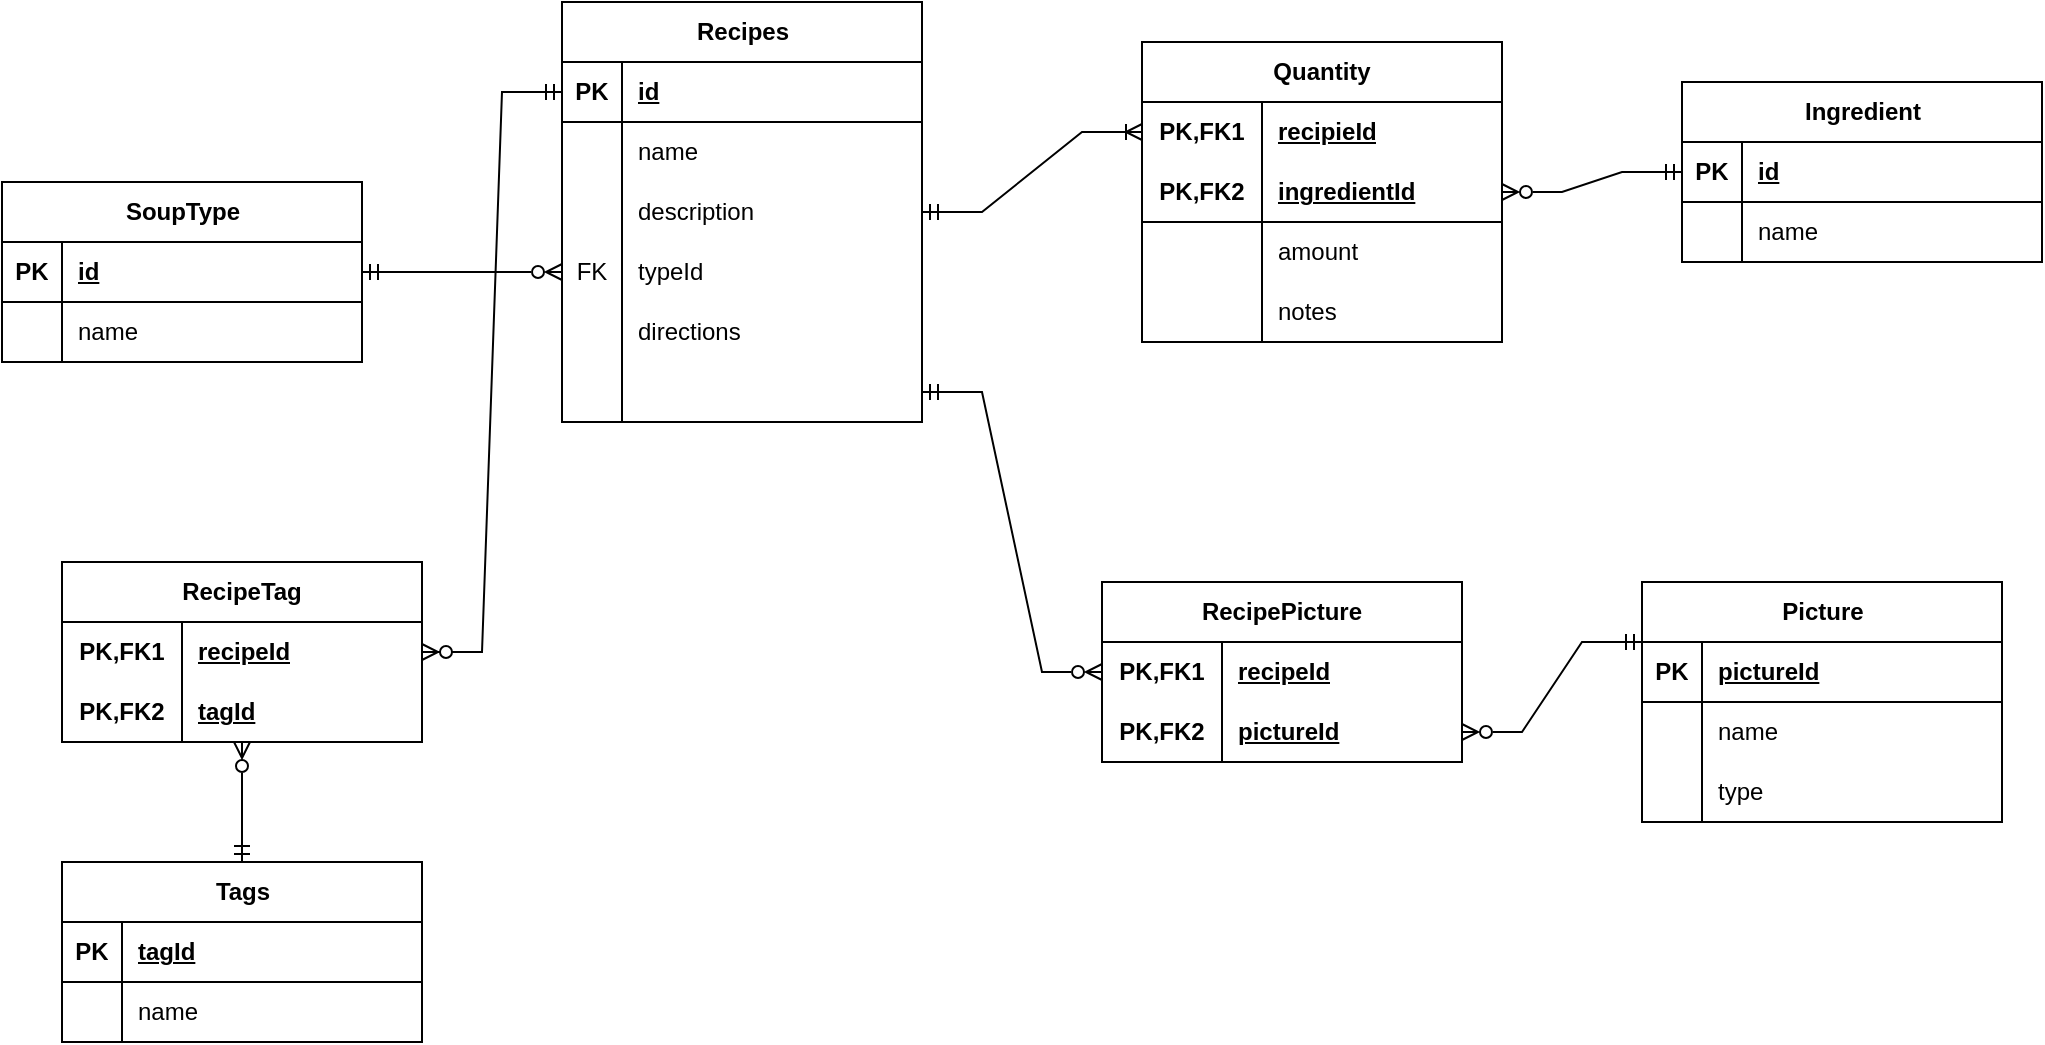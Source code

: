 <mxfile version="24.4.9" type="github">
  <diagram name="Page-1" id="D5alb9Moifd8iYm64lUn">
    <mxGraphModel dx="952" dy="865" grid="1" gridSize="10" guides="1" tooltips="1" connect="1" arrows="1" fold="1" page="1" pageScale="1" pageWidth="1100" pageHeight="850" math="0" shadow="0">
      <root>
        <mxCell id="0" />
        <mxCell id="1" parent="0" />
        <mxCell id="oCKbtR8Srotwf5b5OLEw-14" value="&lt;div&gt;Recipes&lt;/div&gt;" style="shape=table;startSize=30;container=1;collapsible=1;childLayout=tableLayout;fixedRows=1;rowLines=0;fontStyle=1;align=center;resizeLast=1;html=1;" parent="1" vertex="1">
          <mxGeometry x="290" y="50" width="180" height="210" as="geometry" />
        </mxCell>
        <mxCell id="oCKbtR8Srotwf5b5OLEw-15" value="" style="shape=tableRow;horizontal=0;startSize=0;swimlaneHead=0;swimlaneBody=0;fillColor=none;collapsible=0;dropTarget=0;points=[[0,0.5],[1,0.5]];portConstraint=eastwest;top=0;left=0;right=0;bottom=1;" parent="oCKbtR8Srotwf5b5OLEw-14" vertex="1">
          <mxGeometry y="30" width="180" height="30" as="geometry" />
        </mxCell>
        <mxCell id="oCKbtR8Srotwf5b5OLEw-16" value="PK" style="shape=partialRectangle;connectable=0;fillColor=none;top=0;left=0;bottom=0;right=0;fontStyle=1;overflow=hidden;whiteSpace=wrap;html=1;" parent="oCKbtR8Srotwf5b5OLEw-15" vertex="1">
          <mxGeometry width="30" height="30" as="geometry">
            <mxRectangle width="30" height="30" as="alternateBounds" />
          </mxGeometry>
        </mxCell>
        <mxCell id="oCKbtR8Srotwf5b5OLEw-17" value="id" style="shape=partialRectangle;connectable=0;fillColor=none;top=0;left=0;bottom=0;right=0;align=left;spacingLeft=6;fontStyle=5;overflow=hidden;whiteSpace=wrap;html=1;" parent="oCKbtR8Srotwf5b5OLEw-15" vertex="1">
          <mxGeometry x="30" width="150" height="30" as="geometry">
            <mxRectangle width="150" height="30" as="alternateBounds" />
          </mxGeometry>
        </mxCell>
        <mxCell id="oCKbtR8Srotwf5b5OLEw-18" value="" style="shape=tableRow;horizontal=0;startSize=0;swimlaneHead=0;swimlaneBody=0;fillColor=none;collapsible=0;dropTarget=0;points=[[0,0.5],[1,0.5]];portConstraint=eastwest;top=0;left=0;right=0;bottom=0;" parent="oCKbtR8Srotwf5b5OLEw-14" vertex="1">
          <mxGeometry y="60" width="180" height="30" as="geometry" />
        </mxCell>
        <mxCell id="oCKbtR8Srotwf5b5OLEw-19" value="" style="shape=partialRectangle;connectable=0;fillColor=none;top=0;left=0;bottom=0;right=0;editable=1;overflow=hidden;whiteSpace=wrap;html=1;" parent="oCKbtR8Srotwf5b5OLEw-18" vertex="1">
          <mxGeometry width="30" height="30" as="geometry">
            <mxRectangle width="30" height="30" as="alternateBounds" />
          </mxGeometry>
        </mxCell>
        <mxCell id="oCKbtR8Srotwf5b5OLEw-20" value="name" style="shape=partialRectangle;connectable=0;fillColor=none;top=0;left=0;bottom=0;right=0;align=left;spacingLeft=6;overflow=hidden;whiteSpace=wrap;html=1;" parent="oCKbtR8Srotwf5b5OLEw-18" vertex="1">
          <mxGeometry x="30" width="150" height="30" as="geometry">
            <mxRectangle width="150" height="30" as="alternateBounds" />
          </mxGeometry>
        </mxCell>
        <mxCell id="oCKbtR8Srotwf5b5OLEw-21" value="" style="shape=tableRow;horizontal=0;startSize=0;swimlaneHead=0;swimlaneBody=0;fillColor=none;collapsible=0;dropTarget=0;points=[[0,0.5],[1,0.5]];portConstraint=eastwest;top=0;left=0;right=0;bottom=0;" parent="oCKbtR8Srotwf5b5OLEw-14" vertex="1">
          <mxGeometry y="90" width="180" height="30" as="geometry" />
        </mxCell>
        <mxCell id="oCKbtR8Srotwf5b5OLEw-22" value="" style="shape=partialRectangle;connectable=0;fillColor=none;top=0;left=0;bottom=0;right=0;editable=1;overflow=hidden;whiteSpace=wrap;html=1;" parent="oCKbtR8Srotwf5b5OLEw-21" vertex="1">
          <mxGeometry width="30" height="30" as="geometry">
            <mxRectangle width="30" height="30" as="alternateBounds" />
          </mxGeometry>
        </mxCell>
        <mxCell id="oCKbtR8Srotwf5b5OLEw-23" value="description" style="shape=partialRectangle;connectable=0;fillColor=none;top=0;left=0;bottom=0;right=0;align=left;spacingLeft=6;overflow=hidden;whiteSpace=wrap;html=1;" parent="oCKbtR8Srotwf5b5OLEw-21" vertex="1">
          <mxGeometry x="30" width="150" height="30" as="geometry">
            <mxRectangle width="150" height="30" as="alternateBounds" />
          </mxGeometry>
        </mxCell>
        <mxCell id="oCKbtR8Srotwf5b5OLEw-24" value="" style="shape=tableRow;horizontal=0;startSize=0;swimlaneHead=0;swimlaneBody=0;fillColor=none;collapsible=0;dropTarget=0;points=[[0,0.5],[1,0.5]];portConstraint=eastwest;top=0;left=0;right=0;bottom=0;" parent="oCKbtR8Srotwf5b5OLEw-14" vertex="1">
          <mxGeometry y="120" width="180" height="30" as="geometry" />
        </mxCell>
        <mxCell id="oCKbtR8Srotwf5b5OLEw-25" value="FK" style="shape=partialRectangle;connectable=0;fillColor=none;top=0;left=0;bottom=0;right=0;editable=1;overflow=hidden;whiteSpace=wrap;html=1;" parent="oCKbtR8Srotwf5b5OLEw-24" vertex="1">
          <mxGeometry width="30" height="30" as="geometry">
            <mxRectangle width="30" height="30" as="alternateBounds" />
          </mxGeometry>
        </mxCell>
        <mxCell id="oCKbtR8Srotwf5b5OLEw-26" value="typeId" style="shape=partialRectangle;connectable=0;fillColor=none;top=0;left=0;bottom=0;right=0;align=left;spacingLeft=6;overflow=hidden;whiteSpace=wrap;html=1;" parent="oCKbtR8Srotwf5b5OLEw-24" vertex="1">
          <mxGeometry x="30" width="150" height="30" as="geometry">
            <mxRectangle width="150" height="30" as="alternateBounds" />
          </mxGeometry>
        </mxCell>
        <mxCell id="Uu37mNK2mu2uqTFhkGx0-4" style="shape=tableRow;horizontal=0;startSize=0;swimlaneHead=0;swimlaneBody=0;fillColor=none;collapsible=0;dropTarget=0;points=[[0,0.5],[1,0.5]];portConstraint=eastwest;top=0;left=0;right=0;bottom=0;" parent="oCKbtR8Srotwf5b5OLEw-14" vertex="1">
          <mxGeometry y="150" width="180" height="30" as="geometry" />
        </mxCell>
        <mxCell id="Uu37mNK2mu2uqTFhkGx0-5" value="" style="shape=partialRectangle;connectable=0;fillColor=none;top=0;left=0;bottom=0;right=0;editable=1;overflow=hidden;whiteSpace=wrap;html=1;" parent="Uu37mNK2mu2uqTFhkGx0-4" vertex="1">
          <mxGeometry width="30" height="30" as="geometry">
            <mxRectangle width="30" height="30" as="alternateBounds" />
          </mxGeometry>
        </mxCell>
        <mxCell id="Uu37mNK2mu2uqTFhkGx0-6" value="directions" style="shape=partialRectangle;connectable=0;fillColor=none;top=0;left=0;bottom=0;right=0;align=left;spacingLeft=6;overflow=hidden;whiteSpace=wrap;html=1;" parent="Uu37mNK2mu2uqTFhkGx0-4" vertex="1">
          <mxGeometry x="30" width="150" height="30" as="geometry">
            <mxRectangle width="150" height="30" as="alternateBounds" />
          </mxGeometry>
        </mxCell>
        <mxCell id="Uu37mNK2mu2uqTFhkGx0-1" style="shape=tableRow;horizontal=0;startSize=0;swimlaneHead=0;swimlaneBody=0;fillColor=none;collapsible=0;dropTarget=0;points=[[0,0.5],[1,0.5]];portConstraint=eastwest;top=0;left=0;right=0;bottom=0;" parent="oCKbtR8Srotwf5b5OLEw-14" vertex="1">
          <mxGeometry y="180" width="180" height="30" as="geometry" />
        </mxCell>
        <mxCell id="Uu37mNK2mu2uqTFhkGx0-2" value="" style="shape=partialRectangle;connectable=0;fillColor=none;top=0;left=0;bottom=0;right=0;editable=1;overflow=hidden;whiteSpace=wrap;html=1;" parent="Uu37mNK2mu2uqTFhkGx0-1" vertex="1">
          <mxGeometry width="30" height="30" as="geometry">
            <mxRectangle width="30" height="30" as="alternateBounds" />
          </mxGeometry>
        </mxCell>
        <mxCell id="Uu37mNK2mu2uqTFhkGx0-3" value="" style="shape=partialRectangle;connectable=0;fillColor=none;top=0;left=0;bottom=0;right=0;align=left;spacingLeft=6;overflow=hidden;whiteSpace=wrap;html=1;" parent="Uu37mNK2mu2uqTFhkGx0-1" vertex="1">
          <mxGeometry x="30" width="150" height="30" as="geometry">
            <mxRectangle width="150" height="30" as="alternateBounds" />
          </mxGeometry>
        </mxCell>
        <mxCell id="oCKbtR8Srotwf5b5OLEw-53" value="SoupType" style="shape=table;startSize=30;container=1;collapsible=1;childLayout=tableLayout;fixedRows=1;rowLines=0;fontStyle=1;align=center;resizeLast=1;html=1;" parent="1" vertex="1">
          <mxGeometry x="10" y="140" width="180" height="90" as="geometry" />
        </mxCell>
        <mxCell id="oCKbtR8Srotwf5b5OLEw-54" value="" style="shape=tableRow;horizontal=0;startSize=0;swimlaneHead=0;swimlaneBody=0;fillColor=none;collapsible=0;dropTarget=0;points=[[0,0.5],[1,0.5]];portConstraint=eastwest;top=0;left=0;right=0;bottom=1;" parent="oCKbtR8Srotwf5b5OLEw-53" vertex="1">
          <mxGeometry y="30" width="180" height="30" as="geometry" />
        </mxCell>
        <mxCell id="oCKbtR8Srotwf5b5OLEw-55" value="PK" style="shape=partialRectangle;connectable=0;fillColor=none;top=0;left=0;bottom=0;right=0;fontStyle=1;overflow=hidden;whiteSpace=wrap;html=1;" parent="oCKbtR8Srotwf5b5OLEw-54" vertex="1">
          <mxGeometry width="30" height="30" as="geometry">
            <mxRectangle width="30" height="30" as="alternateBounds" />
          </mxGeometry>
        </mxCell>
        <mxCell id="oCKbtR8Srotwf5b5OLEw-56" value="id" style="shape=partialRectangle;connectable=0;fillColor=none;top=0;left=0;bottom=0;right=0;align=left;spacingLeft=6;fontStyle=5;overflow=hidden;whiteSpace=wrap;html=1;" parent="oCKbtR8Srotwf5b5OLEw-54" vertex="1">
          <mxGeometry x="30" width="150" height="30" as="geometry">
            <mxRectangle width="150" height="30" as="alternateBounds" />
          </mxGeometry>
        </mxCell>
        <mxCell id="oCKbtR8Srotwf5b5OLEw-57" value="" style="shape=tableRow;horizontal=0;startSize=0;swimlaneHead=0;swimlaneBody=0;fillColor=none;collapsible=0;dropTarget=0;points=[[0,0.5],[1,0.5]];portConstraint=eastwest;top=0;left=0;right=0;bottom=0;" parent="oCKbtR8Srotwf5b5OLEw-53" vertex="1">
          <mxGeometry y="60" width="180" height="30" as="geometry" />
        </mxCell>
        <mxCell id="oCKbtR8Srotwf5b5OLEw-58" value="" style="shape=partialRectangle;connectable=0;fillColor=none;top=0;left=0;bottom=0;right=0;editable=1;overflow=hidden;whiteSpace=wrap;html=1;" parent="oCKbtR8Srotwf5b5OLEw-57" vertex="1">
          <mxGeometry width="30" height="30" as="geometry">
            <mxRectangle width="30" height="30" as="alternateBounds" />
          </mxGeometry>
        </mxCell>
        <mxCell id="oCKbtR8Srotwf5b5OLEw-59" value="name" style="shape=partialRectangle;connectable=0;fillColor=none;top=0;left=0;bottom=0;right=0;align=left;spacingLeft=6;overflow=hidden;whiteSpace=wrap;html=1;" parent="oCKbtR8Srotwf5b5OLEw-57" vertex="1">
          <mxGeometry x="30" width="150" height="30" as="geometry">
            <mxRectangle width="150" height="30" as="alternateBounds" />
          </mxGeometry>
        </mxCell>
        <mxCell id="oCKbtR8Srotwf5b5OLEw-66" value="" style="edgeStyle=entityRelationEdgeStyle;fontSize=12;html=1;endArrow=ERzeroToMany;rounded=0;startArrow=ERmandOne;startFill=0;endFill=0;" parent="1" source="oCKbtR8Srotwf5b5OLEw-54" target="oCKbtR8Srotwf5b5OLEw-24" edge="1">
          <mxGeometry width="100" height="100" relative="1" as="geometry">
            <mxPoint x="150" y="460" as="sourcePoint" />
            <mxPoint x="250" y="360" as="targetPoint" />
          </mxGeometry>
        </mxCell>
        <mxCell id="oCKbtR8Srotwf5b5OLEw-82" value="Picture" style="shape=table;startSize=30;container=1;collapsible=1;childLayout=tableLayout;fixedRows=1;rowLines=0;fontStyle=1;align=center;resizeLast=1;html=1;" parent="1" vertex="1">
          <mxGeometry x="830" y="340" width="180" height="120" as="geometry" />
        </mxCell>
        <mxCell id="oCKbtR8Srotwf5b5OLEw-83" value="" style="shape=tableRow;horizontal=0;startSize=0;swimlaneHead=0;swimlaneBody=0;fillColor=none;collapsible=0;dropTarget=0;points=[[0,0.5],[1,0.5]];portConstraint=eastwest;top=0;left=0;right=0;bottom=1;" parent="oCKbtR8Srotwf5b5OLEw-82" vertex="1">
          <mxGeometry y="30" width="180" height="30" as="geometry" />
        </mxCell>
        <mxCell id="oCKbtR8Srotwf5b5OLEw-84" value="PK" style="shape=partialRectangle;connectable=0;fillColor=none;top=0;left=0;bottom=0;right=0;fontStyle=1;overflow=hidden;whiteSpace=wrap;html=1;" parent="oCKbtR8Srotwf5b5OLEw-83" vertex="1">
          <mxGeometry width="30" height="30" as="geometry">
            <mxRectangle width="30" height="30" as="alternateBounds" />
          </mxGeometry>
        </mxCell>
        <mxCell id="oCKbtR8Srotwf5b5OLEw-85" value="pictureId" style="shape=partialRectangle;connectable=0;fillColor=none;top=0;left=0;bottom=0;right=0;align=left;spacingLeft=6;fontStyle=5;overflow=hidden;whiteSpace=wrap;html=1;" parent="oCKbtR8Srotwf5b5OLEw-83" vertex="1">
          <mxGeometry x="30" width="150" height="30" as="geometry">
            <mxRectangle width="150" height="30" as="alternateBounds" />
          </mxGeometry>
        </mxCell>
        <mxCell id="oCKbtR8Srotwf5b5OLEw-86" value="" style="shape=tableRow;horizontal=0;startSize=0;swimlaneHead=0;swimlaneBody=0;fillColor=none;collapsible=0;dropTarget=0;points=[[0,0.5],[1,0.5]];portConstraint=eastwest;top=0;left=0;right=0;bottom=0;" parent="oCKbtR8Srotwf5b5OLEw-82" vertex="1">
          <mxGeometry y="60" width="180" height="30" as="geometry" />
        </mxCell>
        <mxCell id="oCKbtR8Srotwf5b5OLEw-87" value="" style="shape=partialRectangle;connectable=0;fillColor=none;top=0;left=0;bottom=0;right=0;editable=1;overflow=hidden;whiteSpace=wrap;html=1;" parent="oCKbtR8Srotwf5b5OLEw-86" vertex="1">
          <mxGeometry width="30" height="30" as="geometry">
            <mxRectangle width="30" height="30" as="alternateBounds" />
          </mxGeometry>
        </mxCell>
        <mxCell id="oCKbtR8Srotwf5b5OLEw-88" value="name" style="shape=partialRectangle;connectable=0;fillColor=none;top=0;left=0;bottom=0;right=0;align=left;spacingLeft=6;overflow=hidden;whiteSpace=wrap;html=1;" parent="oCKbtR8Srotwf5b5OLEw-86" vertex="1">
          <mxGeometry x="30" width="150" height="30" as="geometry">
            <mxRectangle width="150" height="30" as="alternateBounds" />
          </mxGeometry>
        </mxCell>
        <mxCell id="b4kwBwhzBRcV5tsnJB0w-54" style="shape=tableRow;horizontal=0;startSize=0;swimlaneHead=0;swimlaneBody=0;fillColor=none;collapsible=0;dropTarget=0;points=[[0,0.5],[1,0.5]];portConstraint=eastwest;top=0;left=0;right=0;bottom=0;" parent="oCKbtR8Srotwf5b5OLEw-82" vertex="1">
          <mxGeometry y="90" width="180" height="30" as="geometry" />
        </mxCell>
        <mxCell id="b4kwBwhzBRcV5tsnJB0w-55" style="shape=partialRectangle;connectable=0;fillColor=none;top=0;left=0;bottom=0;right=0;editable=1;overflow=hidden;whiteSpace=wrap;html=1;" parent="b4kwBwhzBRcV5tsnJB0w-54" vertex="1">
          <mxGeometry width="30" height="30" as="geometry">
            <mxRectangle width="30" height="30" as="alternateBounds" />
          </mxGeometry>
        </mxCell>
        <mxCell id="b4kwBwhzBRcV5tsnJB0w-56" value="type" style="shape=partialRectangle;connectable=0;fillColor=none;top=0;left=0;bottom=0;right=0;align=left;spacingLeft=6;overflow=hidden;whiteSpace=wrap;html=1;" parent="b4kwBwhzBRcV5tsnJB0w-54" vertex="1">
          <mxGeometry x="30" width="150" height="30" as="geometry">
            <mxRectangle width="150" height="30" as="alternateBounds" />
          </mxGeometry>
        </mxCell>
        <mxCell id="oCKbtR8Srotwf5b5OLEw-96" value="" style="edgeStyle=entityRelationEdgeStyle;fontSize=12;html=1;endArrow=ERzeroToMany;rounded=0;exitX=1;exitY=0.5;exitDx=0;exitDy=0;entryX=0;entryY=0.5;entryDx=0;entryDy=0;startArrow=ERmandOne;startFill=0;endFill=0;" parent="1" source="Uu37mNK2mu2uqTFhkGx0-1" target="b4kwBwhzBRcV5tsnJB0w-58" edge="1">
          <mxGeometry width="100" height="100" relative="1" as="geometry">
            <mxPoint x="430" y="340" as="sourcePoint" />
            <mxPoint x="550" y="385" as="targetPoint" />
          </mxGeometry>
        </mxCell>
        <mxCell id="Uu37mNK2mu2uqTFhkGx0-24" value="Ingredient" style="shape=table;startSize=30;container=1;collapsible=1;childLayout=tableLayout;fixedRows=1;rowLines=0;fontStyle=1;align=center;resizeLast=1;html=1;" parent="1" vertex="1">
          <mxGeometry x="850" y="90" width="180" height="90" as="geometry" />
        </mxCell>
        <mxCell id="Uu37mNK2mu2uqTFhkGx0-25" value="" style="shape=tableRow;horizontal=0;startSize=0;swimlaneHead=0;swimlaneBody=0;fillColor=none;collapsible=0;dropTarget=0;points=[[0,0.5],[1,0.5]];portConstraint=eastwest;top=0;left=0;right=0;bottom=1;" parent="Uu37mNK2mu2uqTFhkGx0-24" vertex="1">
          <mxGeometry y="30" width="180" height="30" as="geometry" />
        </mxCell>
        <mxCell id="Uu37mNK2mu2uqTFhkGx0-26" value="PK" style="shape=partialRectangle;connectable=0;fillColor=none;top=0;left=0;bottom=0;right=0;fontStyle=1;overflow=hidden;whiteSpace=wrap;html=1;" parent="Uu37mNK2mu2uqTFhkGx0-25" vertex="1">
          <mxGeometry width="30" height="30" as="geometry">
            <mxRectangle width="30" height="30" as="alternateBounds" />
          </mxGeometry>
        </mxCell>
        <mxCell id="Uu37mNK2mu2uqTFhkGx0-27" value="id" style="shape=partialRectangle;connectable=0;fillColor=none;top=0;left=0;bottom=0;right=0;align=left;spacingLeft=6;fontStyle=5;overflow=hidden;whiteSpace=wrap;html=1;" parent="Uu37mNK2mu2uqTFhkGx0-25" vertex="1">
          <mxGeometry x="30" width="150" height="30" as="geometry">
            <mxRectangle width="150" height="30" as="alternateBounds" />
          </mxGeometry>
        </mxCell>
        <mxCell id="Uu37mNK2mu2uqTFhkGx0-28" value="" style="shape=tableRow;horizontal=0;startSize=0;swimlaneHead=0;swimlaneBody=0;fillColor=none;collapsible=0;dropTarget=0;points=[[0,0.5],[1,0.5]];portConstraint=eastwest;top=0;left=0;right=0;bottom=0;" parent="Uu37mNK2mu2uqTFhkGx0-24" vertex="1">
          <mxGeometry y="60" width="180" height="30" as="geometry" />
        </mxCell>
        <mxCell id="Uu37mNK2mu2uqTFhkGx0-29" value="" style="shape=partialRectangle;connectable=0;fillColor=none;top=0;left=0;bottom=0;right=0;editable=1;overflow=hidden;whiteSpace=wrap;html=1;" parent="Uu37mNK2mu2uqTFhkGx0-28" vertex="1">
          <mxGeometry width="30" height="30" as="geometry">
            <mxRectangle width="30" height="30" as="alternateBounds" />
          </mxGeometry>
        </mxCell>
        <mxCell id="Uu37mNK2mu2uqTFhkGx0-30" value="name" style="shape=partialRectangle;connectable=0;fillColor=none;top=0;left=0;bottom=0;right=0;align=left;spacingLeft=6;overflow=hidden;whiteSpace=wrap;html=1;" parent="Uu37mNK2mu2uqTFhkGx0-28" vertex="1">
          <mxGeometry x="30" width="150" height="30" as="geometry">
            <mxRectangle width="150" height="30" as="alternateBounds" />
          </mxGeometry>
        </mxCell>
        <mxCell id="Uu37mNK2mu2uqTFhkGx0-50" value="" style="edgeStyle=entityRelationEdgeStyle;fontSize=12;html=1;endArrow=ERmandOne;endFill=0;rounded=0;exitX=1;exitY=0.5;exitDx=0;exitDy=0;entryX=0;entryY=0.5;entryDx=0;entryDy=0;startArrow=ERzeroToMany;startFill=0;" parent="1" source="b4kwBwhzBRcV5tsnJB0w-78" target="Uu37mNK2mu2uqTFhkGx0-25" edge="1">
          <mxGeometry width="100" height="100" relative="1" as="geometry">
            <mxPoint x="740" y="165" as="sourcePoint" />
            <mxPoint x="940" y="330" as="targetPoint" />
          </mxGeometry>
        </mxCell>
        <mxCell id="b4kwBwhzBRcV5tsnJB0w-2" value="Tags" style="shape=table;startSize=30;container=1;collapsible=1;childLayout=tableLayout;fixedRows=1;rowLines=0;fontStyle=1;align=center;resizeLast=1;html=1;" parent="1" vertex="1">
          <mxGeometry x="40" y="480" width="180" height="90" as="geometry" />
        </mxCell>
        <mxCell id="b4kwBwhzBRcV5tsnJB0w-3" value="" style="shape=tableRow;horizontal=0;startSize=0;swimlaneHead=0;swimlaneBody=0;fillColor=none;collapsible=0;dropTarget=0;points=[[0,0.5],[1,0.5]];portConstraint=eastwest;top=0;left=0;right=0;bottom=1;" parent="b4kwBwhzBRcV5tsnJB0w-2" vertex="1">
          <mxGeometry y="30" width="180" height="30" as="geometry" />
        </mxCell>
        <mxCell id="b4kwBwhzBRcV5tsnJB0w-4" value="PK" style="shape=partialRectangle;connectable=0;fillColor=none;top=0;left=0;bottom=0;right=0;fontStyle=1;overflow=hidden;whiteSpace=wrap;html=1;" parent="b4kwBwhzBRcV5tsnJB0w-3" vertex="1">
          <mxGeometry width="30" height="30" as="geometry">
            <mxRectangle width="30" height="30" as="alternateBounds" />
          </mxGeometry>
        </mxCell>
        <mxCell id="b4kwBwhzBRcV5tsnJB0w-5" value="tagId" style="shape=partialRectangle;connectable=0;fillColor=none;top=0;left=0;bottom=0;right=0;align=left;spacingLeft=6;fontStyle=5;overflow=hidden;whiteSpace=wrap;html=1;" parent="b4kwBwhzBRcV5tsnJB0w-3" vertex="1">
          <mxGeometry x="30" width="150" height="30" as="geometry">
            <mxRectangle width="150" height="30" as="alternateBounds" />
          </mxGeometry>
        </mxCell>
        <mxCell id="b4kwBwhzBRcV5tsnJB0w-6" value="" style="shape=tableRow;horizontal=0;startSize=0;swimlaneHead=0;swimlaneBody=0;fillColor=none;collapsible=0;dropTarget=0;points=[[0,0.5],[1,0.5]];portConstraint=eastwest;top=0;left=0;right=0;bottom=0;" parent="b4kwBwhzBRcV5tsnJB0w-2" vertex="1">
          <mxGeometry y="60" width="180" height="30" as="geometry" />
        </mxCell>
        <mxCell id="b4kwBwhzBRcV5tsnJB0w-7" value="" style="shape=partialRectangle;connectable=0;fillColor=none;top=0;left=0;bottom=0;right=0;editable=1;overflow=hidden;whiteSpace=wrap;html=1;" parent="b4kwBwhzBRcV5tsnJB0w-6" vertex="1">
          <mxGeometry width="30" height="30" as="geometry">
            <mxRectangle width="30" height="30" as="alternateBounds" />
          </mxGeometry>
        </mxCell>
        <mxCell id="b4kwBwhzBRcV5tsnJB0w-8" value="name" style="shape=partialRectangle;connectable=0;fillColor=none;top=0;left=0;bottom=0;right=0;align=left;spacingLeft=6;overflow=hidden;whiteSpace=wrap;html=1;" parent="b4kwBwhzBRcV5tsnJB0w-6" vertex="1">
          <mxGeometry x="30" width="150" height="30" as="geometry">
            <mxRectangle width="150" height="30" as="alternateBounds" />
          </mxGeometry>
        </mxCell>
        <mxCell id="b4kwBwhzBRcV5tsnJB0w-32" value="RecipeTag" style="shape=table;startSize=30;container=1;collapsible=1;childLayout=tableLayout;fixedRows=1;rowLines=0;fontStyle=1;align=center;resizeLast=1;html=1;whiteSpace=wrap;" parent="1" vertex="1">
          <mxGeometry x="40" y="330" width="180" height="90" as="geometry" />
        </mxCell>
        <mxCell id="b4kwBwhzBRcV5tsnJB0w-33" value="" style="shape=tableRow;horizontal=0;startSize=0;swimlaneHead=0;swimlaneBody=0;fillColor=none;collapsible=0;dropTarget=0;points=[[0,0.5],[1,0.5]];portConstraint=eastwest;top=0;left=0;right=0;bottom=0;html=1;" parent="b4kwBwhzBRcV5tsnJB0w-32" vertex="1">
          <mxGeometry y="30" width="180" height="30" as="geometry" />
        </mxCell>
        <mxCell id="b4kwBwhzBRcV5tsnJB0w-34" value="PK,FK1" style="shape=partialRectangle;connectable=0;fillColor=none;top=0;left=0;bottom=0;right=0;fontStyle=1;overflow=hidden;html=1;whiteSpace=wrap;" parent="b4kwBwhzBRcV5tsnJB0w-33" vertex="1">
          <mxGeometry width="60" height="30" as="geometry">
            <mxRectangle width="60" height="30" as="alternateBounds" />
          </mxGeometry>
        </mxCell>
        <mxCell id="b4kwBwhzBRcV5tsnJB0w-35" value="recipeId" style="shape=partialRectangle;connectable=0;fillColor=none;top=0;left=0;bottom=0;right=0;align=left;spacingLeft=6;fontStyle=5;overflow=hidden;html=1;whiteSpace=wrap;" parent="b4kwBwhzBRcV5tsnJB0w-33" vertex="1">
          <mxGeometry x="60" width="120" height="30" as="geometry">
            <mxRectangle width="120" height="30" as="alternateBounds" />
          </mxGeometry>
        </mxCell>
        <mxCell id="b4kwBwhzBRcV5tsnJB0w-36" value="" style="shape=tableRow;horizontal=0;startSize=0;swimlaneHead=0;swimlaneBody=0;fillColor=none;collapsible=0;dropTarget=0;points=[[0,0.5],[1,0.5]];portConstraint=eastwest;top=0;left=0;right=0;bottom=1;html=1;" parent="b4kwBwhzBRcV5tsnJB0w-32" vertex="1">
          <mxGeometry y="60" width="180" height="30" as="geometry" />
        </mxCell>
        <mxCell id="b4kwBwhzBRcV5tsnJB0w-37" value="PK,FK2" style="shape=partialRectangle;connectable=0;fillColor=none;top=0;left=0;bottom=0;right=0;fontStyle=1;overflow=hidden;html=1;whiteSpace=wrap;" parent="b4kwBwhzBRcV5tsnJB0w-36" vertex="1">
          <mxGeometry width="60" height="30" as="geometry">
            <mxRectangle width="60" height="30" as="alternateBounds" />
          </mxGeometry>
        </mxCell>
        <mxCell id="b4kwBwhzBRcV5tsnJB0w-38" value="tagId" style="shape=partialRectangle;connectable=0;fillColor=none;top=0;left=0;bottom=0;right=0;align=left;spacingLeft=6;fontStyle=5;overflow=hidden;html=1;whiteSpace=wrap;" parent="b4kwBwhzBRcV5tsnJB0w-36" vertex="1">
          <mxGeometry x="60" width="120" height="30" as="geometry">
            <mxRectangle width="120" height="30" as="alternateBounds" />
          </mxGeometry>
        </mxCell>
        <mxCell id="b4kwBwhzBRcV5tsnJB0w-45" value="" style="fontSize=12;html=1;endArrow=ERzeroToMany;startArrow=ERmandOne;rounded=0;exitX=0.5;exitY=0;exitDx=0;exitDy=0;entryX=0.5;entryY=1;entryDx=0;entryDy=0;entryPerimeter=0;endFill=0;" parent="1" source="b4kwBwhzBRcV5tsnJB0w-2" target="b4kwBwhzBRcV5tsnJB0w-36" edge="1">
          <mxGeometry width="100" height="100" relative="1" as="geometry">
            <mxPoint x="140" y="520" as="sourcePoint" />
            <mxPoint x="180" y="440" as="targetPoint" />
          </mxGeometry>
        </mxCell>
        <mxCell id="b4kwBwhzBRcV5tsnJB0w-46" value="" style="edgeStyle=entityRelationEdgeStyle;fontSize=12;html=1;endArrow=ERzeroToMany;startArrow=ERmandOne;rounded=0;entryX=1;entryY=0.5;entryDx=0;entryDy=0;exitX=0;exitY=0.5;exitDx=0;exitDy=0;" parent="1" source="oCKbtR8Srotwf5b5OLEw-15" target="b4kwBwhzBRcV5tsnJB0w-33" edge="1">
          <mxGeometry width="100" height="100" relative="1" as="geometry">
            <mxPoint x="310" y="425" as="sourcePoint" />
            <mxPoint x="410" y="325" as="targetPoint" />
          </mxGeometry>
        </mxCell>
        <mxCell id="b4kwBwhzBRcV5tsnJB0w-57" value="RecipePicture" style="shape=table;startSize=30;container=1;collapsible=1;childLayout=tableLayout;fixedRows=1;rowLines=0;fontStyle=1;align=center;resizeLast=1;html=1;whiteSpace=wrap;" parent="1" vertex="1">
          <mxGeometry x="560" y="340" width="180" height="90" as="geometry" />
        </mxCell>
        <mxCell id="b4kwBwhzBRcV5tsnJB0w-58" value="" style="shape=tableRow;horizontal=0;startSize=0;swimlaneHead=0;swimlaneBody=0;fillColor=none;collapsible=0;dropTarget=0;points=[[0,0.5],[1,0.5]];portConstraint=eastwest;top=0;left=0;right=0;bottom=0;html=1;" parent="b4kwBwhzBRcV5tsnJB0w-57" vertex="1">
          <mxGeometry y="30" width="180" height="30" as="geometry" />
        </mxCell>
        <mxCell id="b4kwBwhzBRcV5tsnJB0w-59" value="PK,FK1" style="shape=partialRectangle;connectable=0;fillColor=none;top=0;left=0;bottom=0;right=0;fontStyle=1;overflow=hidden;html=1;whiteSpace=wrap;" parent="b4kwBwhzBRcV5tsnJB0w-58" vertex="1">
          <mxGeometry width="60" height="30" as="geometry">
            <mxRectangle width="60" height="30" as="alternateBounds" />
          </mxGeometry>
        </mxCell>
        <mxCell id="b4kwBwhzBRcV5tsnJB0w-60" value="recipeId" style="shape=partialRectangle;connectable=0;fillColor=none;top=0;left=0;bottom=0;right=0;align=left;spacingLeft=6;fontStyle=5;overflow=hidden;html=1;whiteSpace=wrap;" parent="b4kwBwhzBRcV5tsnJB0w-58" vertex="1">
          <mxGeometry x="60" width="120" height="30" as="geometry">
            <mxRectangle width="120" height="30" as="alternateBounds" />
          </mxGeometry>
        </mxCell>
        <mxCell id="b4kwBwhzBRcV5tsnJB0w-61" value="" style="shape=tableRow;horizontal=0;startSize=0;swimlaneHead=0;swimlaneBody=0;fillColor=none;collapsible=0;dropTarget=0;points=[[0,0.5],[1,0.5]];portConstraint=eastwest;top=0;left=0;right=0;bottom=1;html=1;" parent="b4kwBwhzBRcV5tsnJB0w-57" vertex="1">
          <mxGeometry y="60" width="180" height="30" as="geometry" />
        </mxCell>
        <mxCell id="b4kwBwhzBRcV5tsnJB0w-62" value="PK,FK2" style="shape=partialRectangle;connectable=0;fillColor=none;top=0;left=0;bottom=0;right=0;fontStyle=1;overflow=hidden;html=1;whiteSpace=wrap;" parent="b4kwBwhzBRcV5tsnJB0w-61" vertex="1">
          <mxGeometry width="60" height="30" as="geometry">
            <mxRectangle width="60" height="30" as="alternateBounds" />
          </mxGeometry>
        </mxCell>
        <mxCell id="b4kwBwhzBRcV5tsnJB0w-63" value="pictureId" style="shape=partialRectangle;connectable=0;fillColor=none;top=0;left=0;bottom=0;right=0;align=left;spacingLeft=6;fontStyle=5;overflow=hidden;html=1;whiteSpace=wrap;" parent="b4kwBwhzBRcV5tsnJB0w-61" vertex="1">
          <mxGeometry x="60" width="120" height="30" as="geometry">
            <mxRectangle width="120" height="30" as="alternateBounds" />
          </mxGeometry>
        </mxCell>
        <mxCell id="b4kwBwhzBRcV5tsnJB0w-70" value="" style="edgeStyle=entityRelationEdgeStyle;fontSize=12;html=1;endArrow=ERzeroToMany;startArrow=ERmandOne;rounded=0;exitX=0;exitY=0.25;exitDx=0;exitDy=0;entryX=1;entryY=0.5;entryDx=0;entryDy=0;startFill=0;endFill=0;" parent="1" source="oCKbtR8Srotwf5b5OLEw-82" target="b4kwBwhzBRcV5tsnJB0w-61" edge="1">
          <mxGeometry width="100" height="100" relative="1" as="geometry">
            <mxPoint x="480" y="410" as="sourcePoint" />
            <mxPoint x="580" y="310" as="targetPoint" />
          </mxGeometry>
        </mxCell>
        <mxCell id="b4kwBwhzBRcV5tsnJB0w-74" value="Quantity" style="shape=table;startSize=30;container=1;collapsible=1;childLayout=tableLayout;fixedRows=1;rowLines=0;fontStyle=1;align=center;resizeLast=1;html=1;whiteSpace=wrap;" parent="1" vertex="1">
          <mxGeometry x="580" y="70" width="180" height="150" as="geometry" />
        </mxCell>
        <mxCell id="b4kwBwhzBRcV5tsnJB0w-75" value="" style="shape=tableRow;horizontal=0;startSize=0;swimlaneHead=0;swimlaneBody=0;fillColor=none;collapsible=0;dropTarget=0;points=[[0,0.5],[1,0.5]];portConstraint=eastwest;top=0;left=0;right=0;bottom=0;html=1;" parent="b4kwBwhzBRcV5tsnJB0w-74" vertex="1">
          <mxGeometry y="30" width="180" height="30" as="geometry" />
        </mxCell>
        <mxCell id="b4kwBwhzBRcV5tsnJB0w-76" value="PK,FK1" style="shape=partialRectangle;connectable=0;fillColor=none;top=0;left=0;bottom=0;right=0;fontStyle=1;overflow=hidden;html=1;whiteSpace=wrap;" parent="b4kwBwhzBRcV5tsnJB0w-75" vertex="1">
          <mxGeometry width="60" height="30" as="geometry">
            <mxRectangle width="60" height="30" as="alternateBounds" />
          </mxGeometry>
        </mxCell>
        <mxCell id="b4kwBwhzBRcV5tsnJB0w-77" value="recipieId" style="shape=partialRectangle;connectable=0;fillColor=none;top=0;left=0;bottom=0;right=0;align=left;spacingLeft=6;fontStyle=5;overflow=hidden;html=1;whiteSpace=wrap;" parent="b4kwBwhzBRcV5tsnJB0w-75" vertex="1">
          <mxGeometry x="60" width="120" height="30" as="geometry">
            <mxRectangle width="120" height="30" as="alternateBounds" />
          </mxGeometry>
        </mxCell>
        <mxCell id="b4kwBwhzBRcV5tsnJB0w-78" value="" style="shape=tableRow;horizontal=0;startSize=0;swimlaneHead=0;swimlaneBody=0;fillColor=none;collapsible=0;dropTarget=0;points=[[0,0.5],[1,0.5]];portConstraint=eastwest;top=0;left=0;right=0;bottom=1;html=1;" parent="b4kwBwhzBRcV5tsnJB0w-74" vertex="1">
          <mxGeometry y="60" width="180" height="30" as="geometry" />
        </mxCell>
        <mxCell id="b4kwBwhzBRcV5tsnJB0w-79" value="PK,FK2" style="shape=partialRectangle;connectable=0;fillColor=none;top=0;left=0;bottom=0;right=0;fontStyle=1;overflow=hidden;html=1;whiteSpace=wrap;" parent="b4kwBwhzBRcV5tsnJB0w-78" vertex="1">
          <mxGeometry width="60" height="30" as="geometry">
            <mxRectangle width="60" height="30" as="alternateBounds" />
          </mxGeometry>
        </mxCell>
        <mxCell id="b4kwBwhzBRcV5tsnJB0w-80" value="ingredientId" style="shape=partialRectangle;connectable=0;fillColor=none;top=0;left=0;bottom=0;right=0;align=left;spacingLeft=6;fontStyle=5;overflow=hidden;html=1;whiteSpace=wrap;" parent="b4kwBwhzBRcV5tsnJB0w-78" vertex="1">
          <mxGeometry x="60" width="120" height="30" as="geometry">
            <mxRectangle width="120" height="30" as="alternateBounds" />
          </mxGeometry>
        </mxCell>
        <mxCell id="b4kwBwhzBRcV5tsnJB0w-81" value="" style="shape=tableRow;horizontal=0;startSize=0;swimlaneHead=0;swimlaneBody=0;fillColor=none;collapsible=0;dropTarget=0;points=[[0,0.5],[1,0.5]];portConstraint=eastwest;top=0;left=0;right=0;bottom=0;html=1;" parent="b4kwBwhzBRcV5tsnJB0w-74" vertex="1">
          <mxGeometry y="90" width="180" height="30" as="geometry" />
        </mxCell>
        <mxCell id="b4kwBwhzBRcV5tsnJB0w-82" value="" style="shape=partialRectangle;connectable=0;fillColor=none;top=0;left=0;bottom=0;right=0;editable=1;overflow=hidden;html=1;whiteSpace=wrap;" parent="b4kwBwhzBRcV5tsnJB0w-81" vertex="1">
          <mxGeometry width="60" height="30" as="geometry">
            <mxRectangle width="60" height="30" as="alternateBounds" />
          </mxGeometry>
        </mxCell>
        <mxCell id="b4kwBwhzBRcV5tsnJB0w-83" value="amount" style="shape=partialRectangle;connectable=0;fillColor=none;top=0;left=0;bottom=0;right=0;align=left;spacingLeft=6;overflow=hidden;html=1;whiteSpace=wrap;" parent="b4kwBwhzBRcV5tsnJB0w-81" vertex="1">
          <mxGeometry x="60" width="120" height="30" as="geometry">
            <mxRectangle width="120" height="30" as="alternateBounds" />
          </mxGeometry>
        </mxCell>
        <mxCell id="b4kwBwhzBRcV5tsnJB0w-84" value="" style="shape=tableRow;horizontal=0;startSize=0;swimlaneHead=0;swimlaneBody=0;fillColor=none;collapsible=0;dropTarget=0;points=[[0,0.5],[1,0.5]];portConstraint=eastwest;top=0;left=0;right=0;bottom=0;html=1;" parent="b4kwBwhzBRcV5tsnJB0w-74" vertex="1">
          <mxGeometry y="120" width="180" height="30" as="geometry" />
        </mxCell>
        <mxCell id="b4kwBwhzBRcV5tsnJB0w-85" value="" style="shape=partialRectangle;connectable=0;fillColor=none;top=0;left=0;bottom=0;right=0;editable=1;overflow=hidden;html=1;whiteSpace=wrap;" parent="b4kwBwhzBRcV5tsnJB0w-84" vertex="1">
          <mxGeometry width="60" height="30" as="geometry">
            <mxRectangle width="60" height="30" as="alternateBounds" />
          </mxGeometry>
        </mxCell>
        <mxCell id="b4kwBwhzBRcV5tsnJB0w-86" value="notes" style="shape=partialRectangle;connectable=0;fillColor=none;top=0;left=0;bottom=0;right=0;align=left;spacingLeft=6;overflow=hidden;html=1;whiteSpace=wrap;" parent="b4kwBwhzBRcV5tsnJB0w-84" vertex="1">
          <mxGeometry x="60" width="120" height="30" as="geometry">
            <mxRectangle width="120" height="30" as="alternateBounds" />
          </mxGeometry>
        </mxCell>
        <mxCell id="b4kwBwhzBRcV5tsnJB0w-88" value="" style="edgeStyle=entityRelationEdgeStyle;fontSize=12;html=1;endArrow=ERoneToMany;startArrow=ERmandOne;rounded=0;exitX=1;exitY=0.5;exitDx=0;exitDy=0;entryX=0;entryY=0.5;entryDx=0;entryDy=0;endFill=0;" parent="1" source="oCKbtR8Srotwf5b5OLEw-21" target="b4kwBwhzBRcV5tsnJB0w-75" edge="1">
          <mxGeometry width="100" height="100" relative="1" as="geometry">
            <mxPoint x="490" y="140" as="sourcePoint" />
            <mxPoint x="590" y="40" as="targetPoint" />
          </mxGeometry>
        </mxCell>
      </root>
    </mxGraphModel>
  </diagram>
</mxfile>

